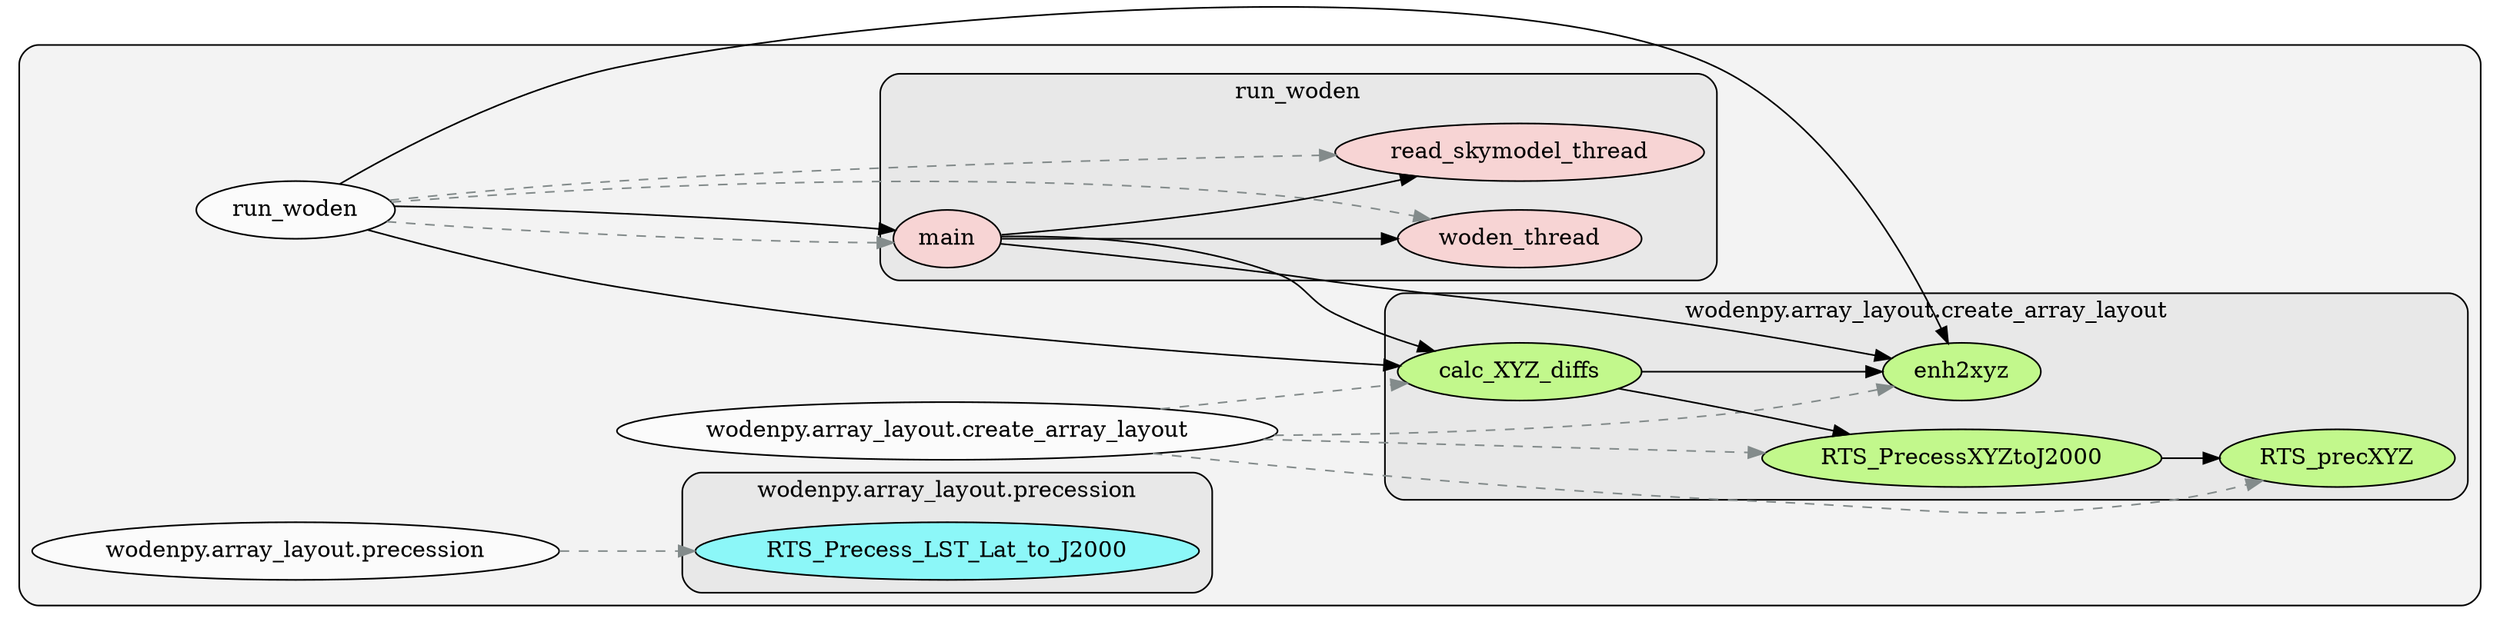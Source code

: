 digraph G {
    graph [rankdir=LR, clusterrank="local"];
    subgraph cluster_G {

        graph [style="filled,rounded", fillcolor="#80808018", label=""];
        run_woden [label="run_woden", style="filled", fillcolor="#ffffffb2", fontcolor="#000000", group="0"];
        wodenpy__array_layout__create_array_layout [label="wodenpy.array_layout.create_array_layout", style="filled", fillcolor="#ffffffb2", fontcolor="#000000", group="1"];
        wodenpy__array_layout__precession [label="wodenpy.array_layout.precession", style="filled", fillcolor="#ffffffb2", fontcolor="#000000", group="2"];
        subgraph cluster_run_woden {

            graph [style="filled,rounded", fillcolor="#80808018", label="run_woden"];
            run_woden__main [label="main", style="filled", fillcolor="#feccccb2", fontcolor="#000000", group="0"];
            run_woden__read_skymodel_thread [label="read_skymodel_thread", style="filled", fillcolor="#feccccb2", fontcolor="#000000", group="0"];
            run_woden__woden_thread [label="woden_thread", style="filled", fillcolor="#feccccb2", fontcolor="#000000", group="0"];
        }
        subgraph cluster_wodenpy__array_layout__create_array_layout {

            graph [style="filled,rounded", fillcolor="#80808018", label="wodenpy.array_layout.create_array_layout"];
            wodenpy__array_layout__create_array_layout__RTS_PrecessXYZtoJ2000 [label="RTS_PrecessXYZtoJ2000", style="filled", fillcolor="#b2ff65b2", fontcolor="#000000", group="1"];
            wodenpy__array_layout__create_array_layout__RTS_precXYZ [label="RTS_precXYZ", style="filled", fillcolor="#b2ff65b2", fontcolor="#000000", group="1"];
            wodenpy__array_layout__create_array_layout__calc_XYZ_diffs [label="calc_XYZ_diffs", style="filled", fillcolor="#b2ff65b2", fontcolor="#000000", group="1"];
            wodenpy__array_layout__create_array_layout__enh2xyz [label="enh2xyz", style="filled", fillcolor="#b2ff65b2", fontcolor="#000000", group="1"];
        }
        subgraph cluster_wodenpy__array_layout__precession {

            graph [style="filled,rounded", fillcolor="#80808018", label="wodenpy.array_layout.precession"];
            wodenpy__array_layout__precession__RTS_Precess_LST_Lat_to_J2000 [label="RTS_Precess_LST_Lat_to_J2000", style="filled", fillcolor="#65feffb2", fontcolor="#000000", group="2"];
        }
    }
        run_woden -> run_woden__woden_thread [style="dashed",  color="#838b8b"];
        run_woden -> run_woden__read_skymodel_thread [style="dashed",  color="#838b8b"];
        run_woden -> run_woden__main [style="dashed",  color="#838b8b"];
        wodenpy__array_layout__create_array_layout -> wodenpy__array_layout__create_array_layout__enh2xyz [style="dashed",  color="#838b8b"];
        wodenpy__array_layout__create_array_layout -> wodenpy__array_layout__create_array_layout__RTS_PrecessXYZtoJ2000 [style="dashed",  color="#838b8b"];
        wodenpy__array_layout__create_array_layout -> wodenpy__array_layout__create_array_layout__RTS_precXYZ [style="dashed",  color="#838b8b"];
        wodenpy__array_layout__create_array_layout -> wodenpy__array_layout__create_array_layout__calc_XYZ_diffs [style="dashed",  color="#838b8b"];
        wodenpy__array_layout__precession -> wodenpy__array_layout__precession__RTS_Precess_LST_Lat_to_J2000 [style="dashed",  color="#838b8b"];
        run_woden -> wodenpy__array_layout__create_array_layout__enh2xyz [style="solid",  color="#000000"];
        run_woden -> run_woden__main [style="solid",  color="#000000"];
        run_woden -> wodenpy__array_layout__create_array_layout__calc_XYZ_diffs [style="solid",  color="#000000"];
        run_woden__main -> run_woden__read_skymodel_thread [style="solid",  color="#000000"];
        run_woden__main -> wodenpy__array_layout__create_array_layout__enh2xyz [style="solid",  color="#000000"];
        run_woden__main -> run_woden__woden_thread [style="solid",  color="#000000"];
        run_woden__main -> wodenpy__array_layout__create_array_layout__calc_XYZ_diffs [style="solid",  color="#000000"];
        wodenpy__array_layout__create_array_layout__RTS_PrecessXYZtoJ2000 -> wodenpy__array_layout__create_array_layout__RTS_precXYZ [style="solid",  color="#000000"];
        wodenpy__array_layout__create_array_layout__calc_XYZ_diffs -> wodenpy__array_layout__create_array_layout__enh2xyz [style="solid",  color="#000000"];
        wodenpy__array_layout__create_array_layout__calc_XYZ_diffs -> wodenpy__array_layout__create_array_layout__RTS_PrecessXYZtoJ2000 [style="solid",  color="#000000"];
    }

